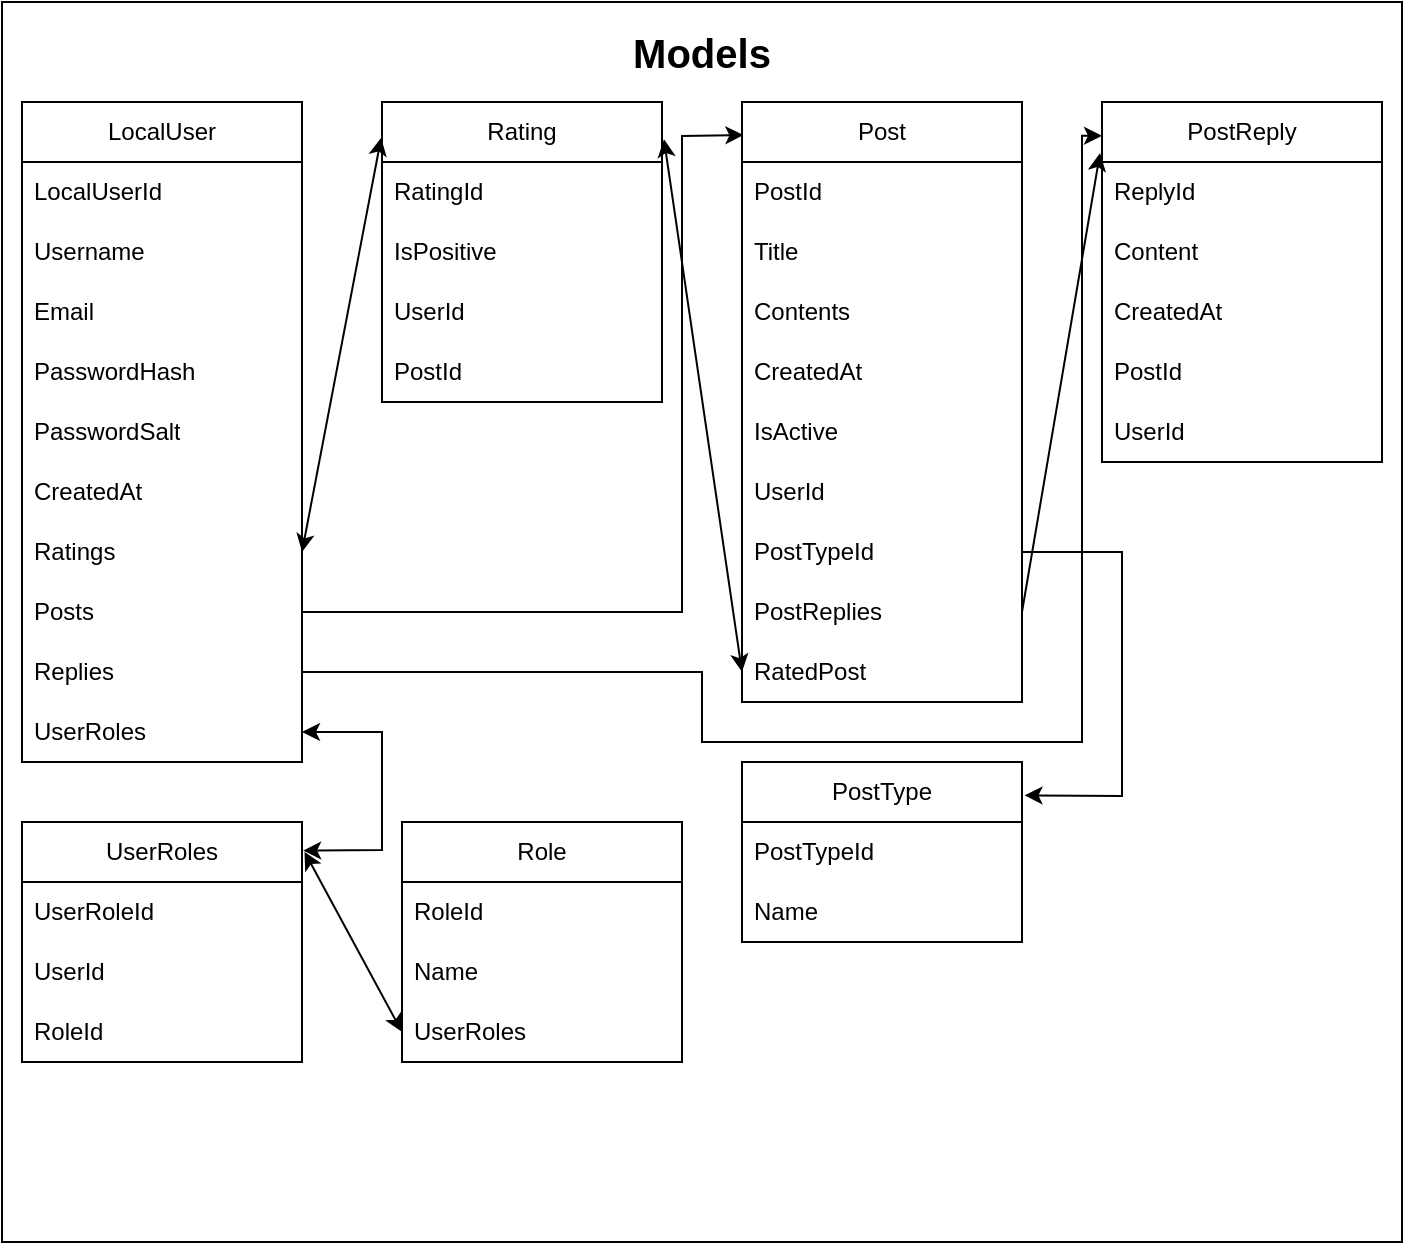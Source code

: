 <mxfile version="20.7.4" type="device"><diagram id="C5RBs43oDa-KdzZeNtuy" name="Page-1"><mxGraphModel dx="1088" dy="2357" grid="1" gridSize="10" guides="1" tooltips="1" connect="1" arrows="1" fold="1" page="1" pageScale="1" pageWidth="827" pageHeight="1169" math="0" shadow="0"><root><mxCell id="WIyWlLk6GJQsqaUBKTNV-0"/><mxCell id="WIyWlLk6GJQsqaUBKTNV-1" parent="WIyWlLk6GJQsqaUBKTNV-0"/><mxCell id="EB6Mh8850yC6bwBpKB-E-41" value="" style="rounded=0;whiteSpace=wrap;html=1;movable=1;resizable=1;rotatable=1;deletable=1;editable=1;connectable=1;" parent="WIyWlLk6GJQsqaUBKTNV-1" vertex="1"><mxGeometry y="-20" width="700" height="620" as="geometry"/></mxCell><mxCell id="EB6Mh8850yC6bwBpKB-E-2" value="LocalUser&lt;br&gt;" style="swimlane;fontStyle=0;childLayout=stackLayout;horizontal=1;startSize=30;horizontalStack=0;resizeParent=1;resizeParentMax=0;resizeLast=0;collapsible=1;marginBottom=0;whiteSpace=wrap;html=1;movable=1;resizable=1;rotatable=1;deletable=1;editable=1;connectable=1;" parent="WIyWlLk6GJQsqaUBKTNV-1" vertex="1"><mxGeometry x="10" y="30" width="140" height="330" as="geometry"><mxRectangle x="60" y="100" width="90" height="30" as="alternateBounds"/></mxGeometry></mxCell><mxCell id="EB6Mh8850yC6bwBpKB-E-3" value="LocalUserId" style="text;strokeColor=none;fillColor=none;align=left;verticalAlign=middle;spacingLeft=4;spacingRight=4;overflow=hidden;points=[[0,0.5],[1,0.5]];portConstraint=eastwest;rotatable=0;whiteSpace=wrap;html=1;" parent="EB6Mh8850yC6bwBpKB-E-2" vertex="1"><mxGeometry y="30" width="140" height="30" as="geometry"/></mxCell><mxCell id="EB6Mh8850yC6bwBpKB-E-4" value="Username" style="text;strokeColor=none;fillColor=none;align=left;verticalAlign=middle;spacingLeft=4;spacingRight=4;overflow=hidden;points=[[0,0.5],[1,0.5]];portConstraint=eastwest;rotatable=0;whiteSpace=wrap;html=1;" parent="EB6Mh8850yC6bwBpKB-E-2" vertex="1"><mxGeometry y="60" width="140" height="30" as="geometry"/></mxCell><mxCell id="EB6Mh8850yC6bwBpKB-E-5" value="Email" style="text;strokeColor=none;fillColor=none;align=left;verticalAlign=middle;spacingLeft=4;spacingRight=4;overflow=hidden;points=[[0,0.5],[1,0.5]];portConstraint=eastwest;rotatable=0;whiteSpace=wrap;html=1;" parent="EB6Mh8850yC6bwBpKB-E-2" vertex="1"><mxGeometry y="90" width="140" height="30" as="geometry"/></mxCell><mxCell id="EB6Mh8850yC6bwBpKB-E-6" value="PasswordHash" style="text;strokeColor=none;fillColor=none;align=left;verticalAlign=middle;spacingLeft=4;spacingRight=4;overflow=hidden;points=[[0,0.5],[1,0.5]];portConstraint=eastwest;rotatable=0;whiteSpace=wrap;html=1;" parent="EB6Mh8850yC6bwBpKB-E-2" vertex="1"><mxGeometry y="120" width="140" height="30" as="geometry"/></mxCell><mxCell id="EB6Mh8850yC6bwBpKB-E-7" value="PasswordSalt" style="text;strokeColor=none;fillColor=none;align=left;verticalAlign=middle;spacingLeft=4;spacingRight=4;overflow=hidden;points=[[0,0.5],[1,0.5]];portConstraint=eastwest;rotatable=0;whiteSpace=wrap;html=1;" parent="EB6Mh8850yC6bwBpKB-E-2" vertex="1"><mxGeometry y="150" width="140" height="30" as="geometry"/></mxCell><mxCell id="EB6Mh8850yC6bwBpKB-E-8" value="CreatedAt" style="text;strokeColor=none;fillColor=none;align=left;verticalAlign=middle;spacingLeft=4;spacingRight=4;overflow=hidden;points=[[0,0.5],[1,0.5]];portConstraint=eastwest;rotatable=0;whiteSpace=wrap;html=1;" parent="EB6Mh8850yC6bwBpKB-E-2" vertex="1"><mxGeometry y="180" width="140" height="30" as="geometry"/></mxCell><mxCell id="By-2dIUktyo5Te1lTdOu-0" value="Ratings" style="text;strokeColor=none;fillColor=none;align=left;verticalAlign=middle;spacingLeft=4;spacingRight=4;overflow=hidden;points=[[0,0.5],[1,0.5]];portConstraint=eastwest;rotatable=0;whiteSpace=wrap;html=1;" parent="EB6Mh8850yC6bwBpKB-E-2" vertex="1"><mxGeometry y="210" width="140" height="30" as="geometry"/></mxCell><mxCell id="EB6Mh8850yC6bwBpKB-E-13" value="Posts" style="text;strokeColor=none;fillColor=none;align=left;verticalAlign=middle;spacingLeft=4;spacingRight=4;overflow=hidden;points=[[0,0.5],[1,0.5]];portConstraint=eastwest;rotatable=0;whiteSpace=wrap;html=1;" parent="EB6Mh8850yC6bwBpKB-E-2" vertex="1"><mxGeometry y="240" width="140" height="30" as="geometry"/></mxCell><mxCell id="EB6Mh8850yC6bwBpKB-E-40" value="Replies" style="text;strokeColor=none;fillColor=none;align=left;verticalAlign=middle;spacingLeft=4;spacingRight=4;overflow=hidden;points=[[0,0.5],[1,0.5]];portConstraint=eastwest;rotatable=0;whiteSpace=wrap;html=1;" parent="EB6Mh8850yC6bwBpKB-E-2" vertex="1"><mxGeometry y="270" width="140" height="30" as="geometry"/></mxCell><mxCell id="EB6Mh8850yC6bwBpKB-E-14" value="UserRoles" style="text;strokeColor=none;fillColor=none;align=left;verticalAlign=middle;spacingLeft=4;spacingRight=4;overflow=hidden;points=[[0,0.5],[1,0.5]];portConstraint=eastwest;rotatable=0;whiteSpace=wrap;html=1;" parent="EB6Mh8850yC6bwBpKB-E-2" vertex="1"><mxGeometry y="300" width="140" height="30" as="geometry"/></mxCell><mxCell id="EB6Mh8850yC6bwBpKB-E-16" value="" style="endArrow=classic;html=1;rounded=0;entryX=0.005;entryY=0.055;entryDx=0;entryDy=0;exitX=1;exitY=0.5;exitDx=0;exitDy=0;entryPerimeter=0;" parent="WIyWlLk6GJQsqaUBKTNV-1" source="EB6Mh8850yC6bwBpKB-E-13" target="EB6Mh8850yC6bwBpKB-E-17" edge="1"><mxGeometry width="50" height="50" relative="1" as="geometry"><mxPoint x="210" y="355" as="sourcePoint"/><mxPoint x="280" y="130" as="targetPoint"/><Array as="points"><mxPoint x="340" y="285"/><mxPoint x="340" y="47"/></Array></mxGeometry></mxCell><mxCell id="EB6Mh8850yC6bwBpKB-E-31" value="" style="endArrow=classic;html=1;rounded=0;exitX=1;exitY=0.5;exitDx=0;exitDy=0;entryX=1.009;entryY=0.185;entryDx=0;entryDy=0;entryPerimeter=0;" parent="WIyWlLk6GJQsqaUBKTNV-1" source="EB6Mh8850yC6bwBpKB-E-26" target="EB6Mh8850yC6bwBpKB-E-27" edge="1"><mxGeometry width="50" height="50" relative="1" as="geometry"><mxPoint x="280" y="450" as="sourcePoint"/><mxPoint x="330" y="400" as="targetPoint"/><Array as="points"><mxPoint x="560" y="255"/><mxPoint x="560" y="377"/></Array></mxGeometry></mxCell><mxCell id="EB6Mh8850yC6bwBpKB-E-27" value="PostType" style="swimlane;fontStyle=0;childLayout=stackLayout;horizontal=1;startSize=30;horizontalStack=0;resizeParent=1;resizeParentMax=0;resizeLast=0;collapsible=1;marginBottom=0;whiteSpace=wrap;html=1;" parent="WIyWlLk6GJQsqaUBKTNV-1" vertex="1"><mxGeometry x="370" y="360" width="140" height="90" as="geometry"/></mxCell><mxCell id="EB6Mh8850yC6bwBpKB-E-28" value="PostTypeId" style="text;strokeColor=none;fillColor=none;align=left;verticalAlign=middle;spacingLeft=4;spacingRight=4;overflow=hidden;points=[[0,0.5],[1,0.5]];portConstraint=eastwest;rotatable=0;whiteSpace=wrap;html=1;" parent="EB6Mh8850yC6bwBpKB-E-27" vertex="1"><mxGeometry y="30" width="140" height="30" as="geometry"/></mxCell><mxCell id="EB6Mh8850yC6bwBpKB-E-29" value="Name" style="text;strokeColor=none;fillColor=none;align=left;verticalAlign=middle;spacingLeft=4;spacingRight=4;overflow=hidden;points=[[0,0.5],[1,0.5]];portConstraint=eastwest;rotatable=0;whiteSpace=wrap;html=1;" parent="EB6Mh8850yC6bwBpKB-E-27" vertex="1"><mxGeometry y="60" width="140" height="30" as="geometry"/></mxCell><mxCell id="EB6Mh8850yC6bwBpKB-E-17" value="Post" style="swimlane;fontStyle=0;childLayout=stackLayout;horizontal=1;startSize=30;horizontalStack=0;resizeParent=1;resizeParentMax=0;resizeLast=0;collapsible=1;marginBottom=0;whiteSpace=wrap;html=1;" parent="WIyWlLk6GJQsqaUBKTNV-1" vertex="1"><mxGeometry x="370" y="30" width="140" height="300" as="geometry"/></mxCell><mxCell id="EB6Mh8850yC6bwBpKB-E-18" value="PostId" style="text;strokeColor=none;fillColor=none;align=left;verticalAlign=middle;spacingLeft=4;spacingRight=4;overflow=hidden;points=[[0,0.5],[1,0.5]];portConstraint=eastwest;rotatable=0;whiteSpace=wrap;html=1;" parent="EB6Mh8850yC6bwBpKB-E-17" vertex="1"><mxGeometry y="30" width="140" height="30" as="geometry"/></mxCell><mxCell id="EB6Mh8850yC6bwBpKB-E-21" value="Title" style="text;strokeColor=none;fillColor=none;align=left;verticalAlign=middle;spacingLeft=4;spacingRight=4;overflow=hidden;points=[[0,0.5],[1,0.5]];portConstraint=eastwest;rotatable=0;whiteSpace=wrap;html=1;" parent="EB6Mh8850yC6bwBpKB-E-17" vertex="1"><mxGeometry y="60" width="140" height="30" as="geometry"/></mxCell><mxCell id="EB6Mh8850yC6bwBpKB-E-22" value="Contents" style="text;strokeColor=none;fillColor=none;align=left;verticalAlign=middle;spacingLeft=4;spacingRight=4;overflow=hidden;points=[[0,0.5],[1,0.5]];portConstraint=eastwest;rotatable=0;whiteSpace=wrap;html=1;" parent="EB6Mh8850yC6bwBpKB-E-17" vertex="1"><mxGeometry y="90" width="140" height="30" as="geometry"/></mxCell><mxCell id="EB6Mh8850yC6bwBpKB-E-23" value="CreatedAt" style="text;strokeColor=none;fillColor=none;align=left;verticalAlign=middle;spacingLeft=4;spacingRight=4;overflow=hidden;points=[[0,0.5],[1,0.5]];portConstraint=eastwest;rotatable=0;whiteSpace=wrap;html=1;" parent="EB6Mh8850yC6bwBpKB-E-17" vertex="1"><mxGeometry y="120" width="140" height="30" as="geometry"/></mxCell><mxCell id="EB6Mh8850yC6bwBpKB-E-39" value="IsActive" style="text;strokeColor=none;fillColor=none;align=left;verticalAlign=middle;spacingLeft=4;spacingRight=4;overflow=hidden;points=[[0,0.5],[1,0.5]];portConstraint=eastwest;rotatable=0;whiteSpace=wrap;html=1;" parent="EB6Mh8850yC6bwBpKB-E-17" vertex="1"><mxGeometry y="150" width="140" height="30" as="geometry"/></mxCell><mxCell id="EB6Mh8850yC6bwBpKB-E-19" value="UserId" style="text;strokeColor=none;fillColor=none;align=left;verticalAlign=middle;spacingLeft=4;spacingRight=4;overflow=hidden;points=[[0,0.5],[1,0.5]];portConstraint=eastwest;rotatable=0;whiteSpace=wrap;html=1;" parent="EB6Mh8850yC6bwBpKB-E-17" vertex="1"><mxGeometry y="180" width="140" height="30" as="geometry"/></mxCell><mxCell id="EB6Mh8850yC6bwBpKB-E-26" value="PostTypeId" style="text;strokeColor=none;fillColor=none;align=left;verticalAlign=middle;spacingLeft=4;spacingRight=4;overflow=hidden;points=[[0,0.5],[1,0.5]];portConstraint=eastwest;rotatable=0;whiteSpace=wrap;html=1;" parent="EB6Mh8850yC6bwBpKB-E-17" vertex="1"><mxGeometry y="210" width="140" height="30" as="geometry"/></mxCell><mxCell id="EB6Mh8850yC6bwBpKB-E-24" value="PostReplies" style="text;strokeColor=none;fillColor=none;align=left;verticalAlign=middle;spacingLeft=4;spacingRight=4;overflow=hidden;points=[[0,0.5],[1,0.5]];portConstraint=eastwest;rotatable=0;whiteSpace=wrap;html=1;" parent="EB6Mh8850yC6bwBpKB-E-17" vertex="1"><mxGeometry y="240" width="140" height="30" as="geometry"/></mxCell><mxCell id="By-2dIUktyo5Te1lTdOu-20" value="RatedPost" style="text;strokeColor=none;fillColor=none;align=left;verticalAlign=middle;spacingLeft=4;spacingRight=4;overflow=hidden;points=[[0,0.5],[1,0.5]];portConstraint=eastwest;rotatable=0;whiteSpace=wrap;html=1;" parent="EB6Mh8850yC6bwBpKB-E-17" vertex="1"><mxGeometry y="270" width="140" height="30" as="geometry"/></mxCell><mxCell id="EB6Mh8850yC6bwBpKB-E-36" value="" style="endArrow=classic;html=1;rounded=0;exitX=1;exitY=0.5;exitDx=0;exitDy=0;entryX=-0.007;entryY=0.142;entryDx=0;entryDy=0;entryPerimeter=0;" parent="WIyWlLk6GJQsqaUBKTNV-1" source="EB6Mh8850yC6bwBpKB-E-24" target="EB6Mh8850yC6bwBpKB-E-32" edge="1"><mxGeometry width="50" height="50" relative="1" as="geometry"><mxPoint x="390" y="570" as="sourcePoint"/><mxPoint x="440" y="520" as="targetPoint"/></mxGeometry></mxCell><mxCell id="EB6Mh8850yC6bwBpKB-E-32" value="PostReply" style="swimlane;fontStyle=0;childLayout=stackLayout;horizontal=1;startSize=30;horizontalStack=0;resizeParent=1;resizeParentMax=0;resizeLast=0;collapsible=1;marginBottom=0;whiteSpace=wrap;html=1;" parent="WIyWlLk6GJQsqaUBKTNV-1" vertex="1"><mxGeometry x="550" y="30" width="140" height="180" as="geometry"/></mxCell><mxCell id="EB6Mh8850yC6bwBpKB-E-33" value="ReplyId" style="text;strokeColor=none;fillColor=none;align=left;verticalAlign=middle;spacingLeft=4;spacingRight=4;overflow=hidden;points=[[0,0.5],[1,0.5]];portConstraint=eastwest;rotatable=0;whiteSpace=wrap;html=1;" parent="EB6Mh8850yC6bwBpKB-E-32" vertex="1"><mxGeometry y="30" width="140" height="30" as="geometry"/></mxCell><mxCell id="EB6Mh8850yC6bwBpKB-E-37" value="Content" style="text;strokeColor=none;fillColor=none;align=left;verticalAlign=middle;spacingLeft=4;spacingRight=4;overflow=hidden;points=[[0,0.5],[1,0.5]];portConstraint=eastwest;rotatable=0;whiteSpace=wrap;html=1;" parent="EB6Mh8850yC6bwBpKB-E-32" vertex="1"><mxGeometry y="60" width="140" height="30" as="geometry"/></mxCell><mxCell id="EB6Mh8850yC6bwBpKB-E-38" value="CreatedAt" style="text;strokeColor=none;fillColor=none;align=left;verticalAlign=middle;spacingLeft=4;spacingRight=4;overflow=hidden;points=[[0,0.5],[1,0.5]];portConstraint=eastwest;rotatable=0;whiteSpace=wrap;html=1;" parent="EB6Mh8850yC6bwBpKB-E-32" vertex="1"><mxGeometry y="90" width="140" height="30" as="geometry"/></mxCell><mxCell id="EB6Mh8850yC6bwBpKB-E-35" value="PostId" style="text;strokeColor=none;fillColor=none;align=left;verticalAlign=middle;spacingLeft=4;spacingRight=4;overflow=hidden;points=[[0,0.5],[1,0.5]];portConstraint=eastwest;rotatable=0;whiteSpace=wrap;html=1;" parent="EB6Mh8850yC6bwBpKB-E-32" vertex="1"><mxGeometry y="120" width="140" height="30" as="geometry"/></mxCell><mxCell id="EB6Mh8850yC6bwBpKB-E-34" value="UserId" style="text;strokeColor=none;fillColor=none;align=left;verticalAlign=middle;spacingLeft=4;spacingRight=4;overflow=hidden;points=[[0,0.5],[1,0.5]];portConstraint=eastwest;rotatable=0;whiteSpace=wrap;html=1;" parent="EB6Mh8850yC6bwBpKB-E-32" vertex="1"><mxGeometry y="150" width="140" height="30" as="geometry"/></mxCell><mxCell id="EB6Mh8850yC6bwBpKB-E-42" value="Models" style="text;html=1;strokeColor=none;fillColor=none;align=center;verticalAlign=middle;whiteSpace=wrap;rounded=0;fontSize=20;fontStyle=1" parent="WIyWlLk6GJQsqaUBKTNV-1" vertex="1"><mxGeometry x="320" y="-10" width="60" height="30" as="geometry"/></mxCell><mxCell id="By-2dIUktyo5Te1lTdOu-2" value="Rating" style="swimlane;fontStyle=0;childLayout=stackLayout;horizontal=1;startSize=30;horizontalStack=0;resizeParent=1;resizeParentMax=0;resizeLast=0;collapsible=1;marginBottom=0;whiteSpace=wrap;html=1;" parent="WIyWlLk6GJQsqaUBKTNV-1" vertex="1"><mxGeometry x="190" y="30" width="140" height="150" as="geometry"/></mxCell><mxCell id="By-2dIUktyo5Te1lTdOu-3" value="RatingId" style="text;strokeColor=none;fillColor=none;align=left;verticalAlign=middle;spacingLeft=4;spacingRight=4;overflow=hidden;points=[[0,0.5],[1,0.5]];portConstraint=eastwest;rotatable=0;whiteSpace=wrap;html=1;" parent="By-2dIUktyo5Te1lTdOu-2" vertex="1"><mxGeometry y="30" width="140" height="30" as="geometry"/></mxCell><mxCell id="By-2dIUktyo5Te1lTdOu-6" value="IsPositive" style="text;strokeColor=none;fillColor=none;align=left;verticalAlign=middle;spacingLeft=4;spacingRight=4;overflow=hidden;points=[[0,0.5],[1,0.5]];portConstraint=eastwest;rotatable=0;whiteSpace=wrap;html=1;" parent="By-2dIUktyo5Te1lTdOu-2" vertex="1"><mxGeometry y="60" width="140" height="30" as="geometry"/></mxCell><mxCell id="By-2dIUktyo5Te1lTdOu-4" value="UserId" style="text;strokeColor=none;fillColor=none;align=left;verticalAlign=middle;spacingLeft=4;spacingRight=4;overflow=hidden;points=[[0,0.5],[1,0.5]];portConstraint=eastwest;rotatable=0;whiteSpace=wrap;html=1;" parent="By-2dIUktyo5Te1lTdOu-2" vertex="1"><mxGeometry y="90" width="140" height="30" as="geometry"/></mxCell><mxCell id="By-2dIUktyo5Te1lTdOu-5" value="PostId" style="text;strokeColor=none;fillColor=none;align=left;verticalAlign=middle;spacingLeft=4;spacingRight=4;overflow=hidden;points=[[0,0.5],[1,0.5]];portConstraint=eastwest;rotatable=0;whiteSpace=wrap;html=1;" parent="By-2dIUktyo5Te1lTdOu-2" vertex="1"><mxGeometry y="120" width="140" height="30" as="geometry"/></mxCell><mxCell id="By-2dIUktyo5Te1lTdOu-18" value="" style="endArrow=classic;startArrow=classic;html=1;rounded=0;exitX=1;exitY=0.5;exitDx=0;exitDy=0;entryX=-0.003;entryY=0.119;entryDx=0;entryDy=0;entryPerimeter=0;" parent="WIyWlLk6GJQsqaUBKTNV-1" source="By-2dIUktyo5Te1lTdOu-0" target="By-2dIUktyo5Te1lTdOu-2" edge="1"><mxGeometry width="50" height="50" relative="1" as="geometry"><mxPoint x="460" y="290" as="sourcePoint"/><mxPoint x="510" y="240" as="targetPoint"/></mxGeometry></mxCell><mxCell id="By-2dIUktyo5Te1lTdOu-19" value="" style="endArrow=classic;startArrow=classic;html=1;rounded=0;entryX=0;entryY=0.5;entryDx=0;entryDy=0;exitX=1.007;exitY=0.124;exitDx=0;exitDy=0;exitPerimeter=0;" parent="WIyWlLk6GJQsqaUBKTNV-1" source="By-2dIUktyo5Te1lTdOu-2" target="By-2dIUktyo5Te1lTdOu-20" edge="1"><mxGeometry width="50" height="50" relative="1" as="geometry"><mxPoint x="460" y="290" as="sourcePoint"/><mxPoint x="510" y="240" as="targetPoint"/><Array as="points"/></mxGeometry></mxCell><mxCell id="OeMnydV5bJr-h18cbFv5-0" value="UserRoles" style="swimlane;fontStyle=0;childLayout=stackLayout;horizontal=1;startSize=30;horizontalStack=0;resizeParent=1;resizeParentMax=0;resizeLast=0;collapsible=1;marginBottom=0;whiteSpace=wrap;html=1;" parent="WIyWlLk6GJQsqaUBKTNV-1" vertex="1"><mxGeometry x="10" y="390" width="140" height="120" as="geometry"/></mxCell><mxCell id="OeMnydV5bJr-h18cbFv5-1" value="UserRoleId" style="text;strokeColor=none;fillColor=none;align=left;verticalAlign=middle;spacingLeft=4;spacingRight=4;overflow=hidden;points=[[0,0.5],[1,0.5]];portConstraint=eastwest;rotatable=0;whiteSpace=wrap;html=1;" parent="OeMnydV5bJr-h18cbFv5-0" vertex="1"><mxGeometry y="30" width="140" height="30" as="geometry"/></mxCell><mxCell id="OeMnydV5bJr-h18cbFv5-2" value="UserId" style="text;strokeColor=none;fillColor=none;align=left;verticalAlign=middle;spacingLeft=4;spacingRight=4;overflow=hidden;points=[[0,0.5],[1,0.5]];portConstraint=eastwest;rotatable=0;whiteSpace=wrap;html=1;" parent="OeMnydV5bJr-h18cbFv5-0" vertex="1"><mxGeometry y="60" width="140" height="30" as="geometry"/></mxCell><mxCell id="OeMnydV5bJr-h18cbFv5-3" value="RoleId&lt;br&gt;" style="text;strokeColor=none;fillColor=none;align=left;verticalAlign=middle;spacingLeft=4;spacingRight=4;overflow=hidden;points=[[0,0.5],[1,0.5]];portConstraint=eastwest;rotatable=0;whiteSpace=wrap;html=1;" parent="OeMnydV5bJr-h18cbFv5-0" vertex="1"><mxGeometry y="90" width="140" height="30" as="geometry"/></mxCell><mxCell id="OeMnydV5bJr-h18cbFv5-4" value="" style="endArrow=classic;startArrow=classic;html=1;rounded=0;exitX=1;exitY=0.5;exitDx=0;exitDy=0;entryX=1.004;entryY=0.119;entryDx=0;entryDy=0;entryPerimeter=0;" parent="WIyWlLk6GJQsqaUBKTNV-1" source="EB6Mh8850yC6bwBpKB-E-14" target="OeMnydV5bJr-h18cbFv5-0" edge="1"><mxGeometry width="50" height="50" relative="1" as="geometry"><mxPoint x="130" y="270" as="sourcePoint"/><mxPoint x="180" y="220" as="targetPoint"/><Array as="points"><mxPoint x="190" y="345"/><mxPoint x="190" y="404"/></Array></mxGeometry></mxCell><mxCell id="OeMnydV5bJr-h18cbFv5-5" value="Role" style="swimlane;fontStyle=0;childLayout=stackLayout;horizontal=1;startSize=30;horizontalStack=0;resizeParent=1;resizeParentMax=0;resizeLast=0;collapsible=1;marginBottom=0;whiteSpace=wrap;html=1;" parent="WIyWlLk6GJQsqaUBKTNV-1" vertex="1"><mxGeometry x="200" y="390" width="140" height="120" as="geometry"/></mxCell><mxCell id="OeMnydV5bJr-h18cbFv5-6" value="RoleId" style="text;strokeColor=none;fillColor=none;align=left;verticalAlign=middle;spacingLeft=4;spacingRight=4;overflow=hidden;points=[[0,0.5],[1,0.5]];portConstraint=eastwest;rotatable=0;whiteSpace=wrap;html=1;" parent="OeMnydV5bJr-h18cbFv5-5" vertex="1"><mxGeometry y="30" width="140" height="30" as="geometry"/></mxCell><mxCell id="OeMnydV5bJr-h18cbFv5-7" value="Name" style="text;strokeColor=none;fillColor=none;align=left;verticalAlign=middle;spacingLeft=4;spacingRight=4;overflow=hidden;points=[[0,0.5],[1,0.5]];portConstraint=eastwest;rotatable=0;whiteSpace=wrap;html=1;" parent="OeMnydV5bJr-h18cbFv5-5" vertex="1"><mxGeometry y="60" width="140" height="30" as="geometry"/></mxCell><mxCell id="OeMnydV5bJr-h18cbFv5-8" value="UserRoles" style="text;strokeColor=none;fillColor=none;align=left;verticalAlign=middle;spacingLeft=4;spacingRight=4;overflow=hidden;points=[[0,0.5],[1,0.5]];portConstraint=eastwest;rotatable=0;whiteSpace=wrap;html=1;" parent="OeMnydV5bJr-h18cbFv5-5" vertex="1"><mxGeometry y="90" width="140" height="30" as="geometry"/></mxCell><mxCell id="OeMnydV5bJr-h18cbFv5-9" value="" style="endArrow=classic;startArrow=classic;html=1;rounded=0;entryX=0;entryY=0.5;entryDx=0;entryDy=0;exitX=1.009;exitY=0.124;exitDx=0;exitDy=0;exitPerimeter=0;" parent="WIyWlLk6GJQsqaUBKTNV-1" source="OeMnydV5bJr-h18cbFv5-0" target="OeMnydV5bJr-h18cbFv5-8" edge="1"><mxGeometry width="50" height="50" relative="1" as="geometry"><mxPoint x="130" y="270" as="sourcePoint"/><mxPoint x="180" y="220" as="targetPoint"/></mxGeometry></mxCell><mxCell id="U-wuiBt0Ka4zhoOPXqVZ-1" style="edgeStyle=orthogonalEdgeStyle;rounded=0;orthogonalLoop=1;jettySize=auto;html=1;exitX=1;exitY=0.5;exitDx=0;exitDy=0;entryX=0;entryY=0.094;entryDx=0;entryDy=0;entryPerimeter=0;" edge="1" parent="WIyWlLk6GJQsqaUBKTNV-1" source="EB6Mh8850yC6bwBpKB-E-40" target="EB6Mh8850yC6bwBpKB-E-32"><mxGeometry relative="1" as="geometry"><Array as="points"><mxPoint x="350" y="315"/><mxPoint x="350" y="350"/><mxPoint x="540" y="350"/><mxPoint x="540" y="47"/></Array></mxGeometry></mxCell></root></mxGraphModel></diagram></mxfile>